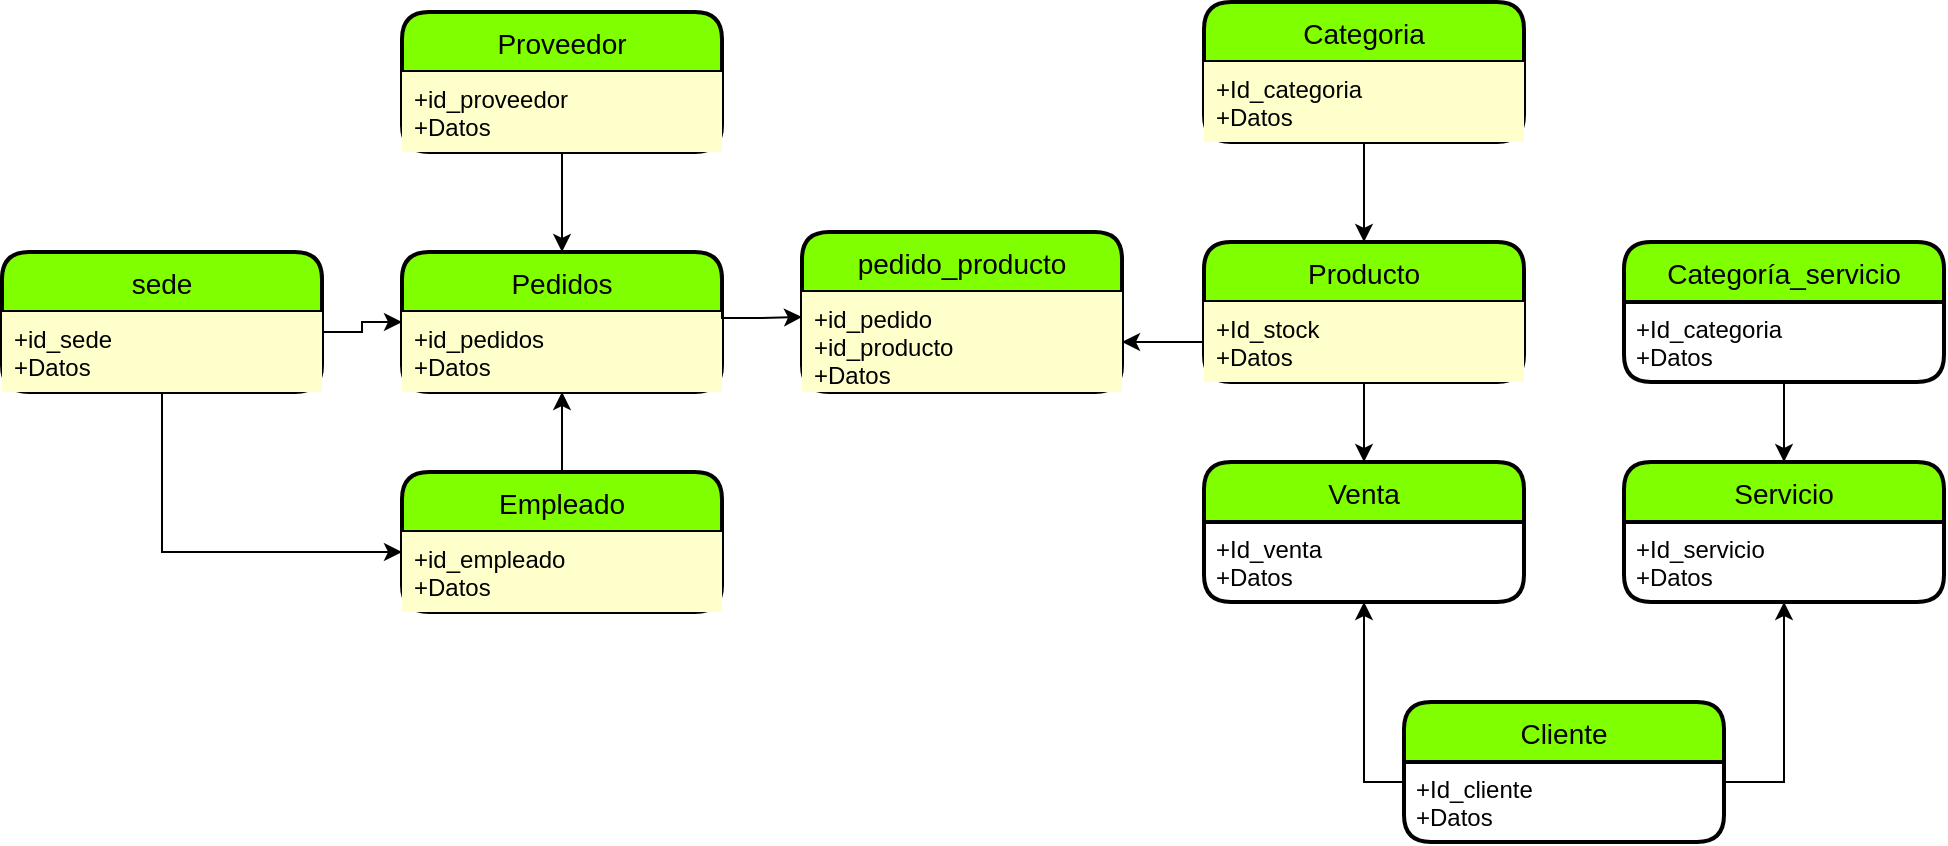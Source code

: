 <mxfile version="21.0.4" type="github">
  <diagram name="Página-1" id="QXGFcyqtO2LAgZ7RdORf">
    <mxGraphModel dx="2736" dy="1042" grid="1" gridSize="10" guides="1" tooltips="1" connect="1" arrows="1" fold="1" page="1" pageScale="1" pageWidth="827" pageHeight="1169" math="0" shadow="0">
      <root>
        <mxCell id="0" />
        <mxCell id="1" parent="0" />
        <mxCell id="vr5rwgL9Q3Kud_MAougq-15" value="Proveedor" style="swimlane;childLayout=stackLayout;horizontal=1;startSize=30;horizontalStack=0;rounded=1;fontSize=14;fontStyle=0;strokeWidth=2;resizeParent=0;resizeLast=1;shadow=0;dashed=0;align=center;fillColor=#80FF00;" parent="1" vertex="1">
          <mxGeometry x="-130" y="205" width="160" height="70" as="geometry" />
        </mxCell>
        <mxCell id="vr5rwgL9Q3Kud_MAougq-16" value="+id_proveedor&#xa;+Datos" style="align=left;strokeColor=none;fillColor=#FFFFCC;spacingLeft=4;fontSize=12;verticalAlign=top;resizable=0;rotatable=0;part=1;" parent="vr5rwgL9Q3Kud_MAougq-15" vertex="1">
          <mxGeometry y="30" width="160" height="40" as="geometry" />
        </mxCell>
        <mxCell id="vr5rwgL9Q3Kud_MAougq-17" value="Pedidos" style="swimlane;childLayout=stackLayout;horizontal=1;startSize=30;horizontalStack=0;rounded=1;fontSize=14;fontStyle=0;strokeWidth=2;resizeParent=0;resizeLast=1;shadow=0;dashed=0;align=center;fillColor=#80FF00;" parent="1" vertex="1">
          <mxGeometry x="-130" y="325" width="160" height="70" as="geometry" />
        </mxCell>
        <mxCell id="vr5rwgL9Q3Kud_MAougq-18" value="+id_pedidos&#xa;+Datos" style="align=left;strokeColor=none;fillColor=#FFFFCC;spacingLeft=4;fontSize=12;verticalAlign=top;resizable=0;rotatable=0;part=1;" parent="vr5rwgL9Q3Kud_MAougq-17" vertex="1">
          <mxGeometry y="30" width="160" height="40" as="geometry" />
        </mxCell>
        <mxCell id="vr5rwgL9Q3Kud_MAougq-20" style="edgeStyle=orthogonalEdgeStyle;rounded=0;orthogonalLoop=1;jettySize=auto;html=1;exitX=0.5;exitY=1;exitDx=0;exitDy=0;entryX=0.5;entryY=0;entryDx=0;entryDy=0;" parent="1" source="vr5rwgL9Q3Kud_MAougq-16" target="vr5rwgL9Q3Kud_MAougq-17" edge="1">
          <mxGeometry relative="1" as="geometry" />
        </mxCell>
        <mxCell id="vr5rwgL9Q3Kud_MAougq-23" style="edgeStyle=orthogonalEdgeStyle;rounded=0;orthogonalLoop=1;jettySize=auto;html=1;entryX=0.5;entryY=1;entryDx=0;entryDy=0;" parent="1" source="vr5rwgL9Q3Kud_MAougq-21" target="vr5rwgL9Q3Kud_MAougq-18" edge="1">
          <mxGeometry relative="1" as="geometry" />
        </mxCell>
        <mxCell id="vr5rwgL9Q3Kud_MAougq-21" value="Empleado" style="swimlane;childLayout=stackLayout;horizontal=1;startSize=30;horizontalStack=0;rounded=1;fontSize=14;fontStyle=0;strokeWidth=2;resizeParent=0;resizeLast=1;shadow=0;dashed=0;align=center;fillColor=#80FF00;" parent="1" vertex="1">
          <mxGeometry x="-130" y="435" width="160" height="70" as="geometry" />
        </mxCell>
        <mxCell id="vr5rwgL9Q3Kud_MAougq-22" value="+id_empleado&#xa;+Datos" style="align=left;strokeColor=none;fillColor=#FFFFCC;spacingLeft=4;fontSize=12;verticalAlign=top;resizable=0;rotatable=0;part=1;" parent="vr5rwgL9Q3Kud_MAougq-21" vertex="1">
          <mxGeometry y="30" width="160" height="40" as="geometry" />
        </mxCell>
        <mxCell id="vr5rwgL9Q3Kud_MAougq-24" value="pedido_producto" style="swimlane;childLayout=stackLayout;horizontal=1;startSize=30;horizontalStack=0;rounded=1;fontSize=14;fontStyle=0;strokeWidth=2;resizeParent=0;resizeLast=1;shadow=0;dashed=0;align=center;fillColor=#80FF00;" parent="1" vertex="1">
          <mxGeometry x="70" y="315" width="160" height="80" as="geometry" />
        </mxCell>
        <mxCell id="vr5rwgL9Q3Kud_MAougq-25" value="+id_pedido&#xa;+id_producto&#xa;+Datos" style="align=left;strokeColor=none;fillColor=#FFFFCC;spacingLeft=4;fontSize=12;verticalAlign=top;resizable=0;rotatable=0;part=1;" parent="vr5rwgL9Q3Kud_MAougq-24" vertex="1">
          <mxGeometry y="30" width="160" height="50" as="geometry" />
        </mxCell>
        <mxCell id="vr5rwgL9Q3Kud_MAougq-28" value="Producto" style="swimlane;childLayout=stackLayout;horizontal=1;startSize=30;horizontalStack=0;rounded=1;fontSize=14;fontStyle=0;strokeWidth=2;resizeParent=0;resizeLast=1;shadow=0;dashed=0;align=center;fillColor=#80FF00;" parent="1" vertex="1">
          <mxGeometry x="271" y="320" width="160" height="70" as="geometry" />
        </mxCell>
        <mxCell id="vr5rwgL9Q3Kud_MAougq-29" value="+Id_stock&#xa;+Datos" style="align=left;strokeColor=none;fillColor=#FFFFCC;spacingLeft=4;fontSize=12;verticalAlign=top;resizable=0;rotatable=0;part=1;" parent="vr5rwgL9Q3Kud_MAougq-28" vertex="1">
          <mxGeometry y="30" width="160" height="40" as="geometry" />
        </mxCell>
        <mxCell id="vr5rwgL9Q3Kud_MAougq-34" value="Categoria" style="swimlane;childLayout=stackLayout;horizontal=1;startSize=30;horizontalStack=0;rounded=1;fontSize=14;fontStyle=0;strokeWidth=2;resizeParent=0;resizeLast=1;shadow=0;dashed=0;align=center;fillColor=#80FF00;" parent="1" vertex="1">
          <mxGeometry x="271" y="200" width="160" height="70" as="geometry" />
        </mxCell>
        <mxCell id="vr5rwgL9Q3Kud_MAougq-35" value="+Id_categoria&#xa;+Datos" style="align=left;strokeColor=none;fillColor=#FFFFCC;spacingLeft=4;fontSize=12;verticalAlign=top;resizable=0;rotatable=0;part=1;" parent="vr5rwgL9Q3Kud_MAougq-34" vertex="1">
          <mxGeometry y="30" width="160" height="40" as="geometry" />
        </mxCell>
        <mxCell id="vr5rwgL9Q3Kud_MAougq-38" value="Venta" style="swimlane;childLayout=stackLayout;horizontal=1;startSize=30;horizontalStack=0;rounded=1;fontSize=14;fontStyle=0;strokeWidth=2;resizeParent=0;resizeLast=1;shadow=0;dashed=0;align=center;fillColor=#80FF00;" parent="1" vertex="1">
          <mxGeometry x="271" y="430" width="160" height="70" as="geometry">
            <mxRectangle x="320" y="430" width="80" height="30" as="alternateBounds" />
          </mxGeometry>
        </mxCell>
        <mxCell id="vr5rwgL9Q3Kud_MAougq-39" value="+Id_venta&#xa;+Datos" style="align=left;strokeColor=none;fillColor=none;spacingLeft=4;fontSize=12;verticalAlign=top;resizable=0;rotatable=0;part=1;" parent="vr5rwgL9Q3Kud_MAougq-38" vertex="1">
          <mxGeometry y="30" width="160" height="40" as="geometry" />
        </mxCell>
        <mxCell id="vr5rwgL9Q3Kud_MAougq-40" style="edgeStyle=orthogonalEdgeStyle;rounded=0;orthogonalLoop=1;jettySize=auto;html=1;exitX=0.5;exitY=1;exitDx=0;exitDy=0;entryX=0.5;entryY=0;entryDx=0;entryDy=0;" parent="1" source="vr5rwgL9Q3Kud_MAougq-29" target="vr5rwgL9Q3Kud_MAougq-38" edge="1">
          <mxGeometry relative="1" as="geometry" />
        </mxCell>
        <mxCell id="vr5rwgL9Q3Kud_MAougq-41" value="Servicio" style="swimlane;childLayout=stackLayout;horizontal=1;startSize=30;horizontalStack=0;rounded=1;fontSize=14;fontStyle=0;strokeWidth=2;resizeParent=0;resizeLast=1;shadow=0;dashed=0;align=center;fillColor=#80FF00;" parent="1" vertex="1">
          <mxGeometry x="481" y="430" width="160" height="70" as="geometry" />
        </mxCell>
        <mxCell id="vr5rwgL9Q3Kud_MAougq-42" value="+Id_servicio&#xa;+Datos" style="align=left;strokeColor=none;fillColor=none;spacingLeft=4;fontSize=12;verticalAlign=top;resizable=0;rotatable=0;part=1;" parent="vr5rwgL9Q3Kud_MAougq-41" vertex="1">
          <mxGeometry y="30" width="160" height="40" as="geometry" />
        </mxCell>
        <mxCell id="vr5rwgL9Q3Kud_MAougq-44" value="Cliente" style="swimlane;childLayout=stackLayout;horizontal=1;startSize=30;horizontalStack=0;rounded=1;fontSize=14;fontStyle=0;strokeWidth=2;resizeParent=0;resizeLast=1;shadow=0;dashed=0;align=center;fillColor=#80FF00;" parent="1" vertex="1">
          <mxGeometry x="371" y="550" width="160" height="70" as="geometry" />
        </mxCell>
        <mxCell id="vr5rwgL9Q3Kud_MAougq-45" value="+Id_cliente&#xa;+Datos" style="align=left;strokeColor=none;fillColor=none;spacingLeft=4;fontSize=12;verticalAlign=top;resizable=0;rotatable=0;part=1;" parent="vr5rwgL9Q3Kud_MAougq-44" vertex="1">
          <mxGeometry y="30" width="160" height="40" as="geometry" />
        </mxCell>
        <mxCell id="vr5rwgL9Q3Kud_MAougq-47" style="edgeStyle=orthogonalEdgeStyle;rounded=0;orthogonalLoop=1;jettySize=auto;html=1;exitX=1;exitY=0;exitDx=0;exitDy=0;entryX=0.5;entryY=1;entryDx=0;entryDy=0;" parent="1" source="vr5rwgL9Q3Kud_MAougq-45" target="vr5rwgL9Q3Kud_MAougq-42" edge="1">
          <mxGeometry relative="1" as="geometry">
            <Array as="points">
              <mxPoint x="531" y="590" />
              <mxPoint x="561" y="590" />
            </Array>
          </mxGeometry>
        </mxCell>
        <mxCell id="vr5rwgL9Q3Kud_MAougq-48" style="edgeStyle=orthogonalEdgeStyle;rounded=0;orthogonalLoop=1;jettySize=auto;html=1;exitX=0;exitY=0.25;exitDx=0;exitDy=0;" parent="1" source="vr5rwgL9Q3Kud_MAougq-45" target="vr5rwgL9Q3Kud_MAougq-39" edge="1">
          <mxGeometry relative="1" as="geometry" />
        </mxCell>
        <mxCell id="NqYA0sLlcYKFU1yslHez-1" value="Categoría_servicio" style="swimlane;childLayout=stackLayout;horizontal=1;startSize=30;horizontalStack=0;rounded=1;fontSize=14;fontStyle=0;strokeWidth=2;resizeParent=0;resizeLast=1;shadow=0;dashed=0;align=center;fillColor=#80FF00;" parent="1" vertex="1">
          <mxGeometry x="481" y="320" width="160" height="70" as="geometry" />
        </mxCell>
        <mxCell id="NqYA0sLlcYKFU1yslHez-2" value="+Id_categoria&#xa;+Datos" style="align=left;strokeColor=none;fillColor=none;spacingLeft=4;fontSize=12;verticalAlign=top;resizable=0;rotatable=0;part=1;" parent="NqYA0sLlcYKFU1yslHez-1" vertex="1">
          <mxGeometry y="30" width="160" height="40" as="geometry" />
        </mxCell>
        <mxCell id="zLEtbaGTQvapRK-hFVf--4" style="edgeStyle=orthogonalEdgeStyle;rounded=0;orthogonalLoop=1;jettySize=auto;html=1;exitX=0.5;exitY=1;exitDx=0;exitDy=0;entryX=0.5;entryY=0;entryDx=0;entryDy=0;" parent="1" source="vr5rwgL9Q3Kud_MAougq-35" target="vr5rwgL9Q3Kud_MAougq-28" edge="1">
          <mxGeometry relative="1" as="geometry" />
        </mxCell>
        <mxCell id="zLEtbaGTQvapRK-hFVf--5" style="edgeStyle=orthogonalEdgeStyle;rounded=0;orthogonalLoop=1;jettySize=auto;html=1;exitX=0.5;exitY=1;exitDx=0;exitDy=0;entryX=0.5;entryY=0;entryDx=0;entryDy=0;" parent="1" source="NqYA0sLlcYKFU1yslHez-2" target="vr5rwgL9Q3Kud_MAougq-41" edge="1">
          <mxGeometry relative="1" as="geometry" />
        </mxCell>
        <mxCell id="aQ_L_K3R3-eqQe358fcE-4" value="" style="edgeStyle=orthogonalEdgeStyle;rounded=0;orthogonalLoop=1;jettySize=auto;html=1;" edge="1" parent="1" source="vr5rwgL9Q3Kud_MAougq-29" target="vr5rwgL9Q3Kud_MAougq-25">
          <mxGeometry relative="1" as="geometry" />
        </mxCell>
        <mxCell id="aQ_L_K3R3-eqQe358fcE-6" style="edgeStyle=orthogonalEdgeStyle;rounded=0;orthogonalLoop=1;jettySize=auto;html=1;exitX=1;exitY=0;exitDx=0;exitDy=0;entryX=0;entryY=0.25;entryDx=0;entryDy=0;" edge="1" parent="1" source="vr5rwgL9Q3Kud_MAougq-18" target="vr5rwgL9Q3Kud_MAougq-25">
          <mxGeometry relative="1" as="geometry">
            <Array as="points">
              <mxPoint x="30" y="358" />
              <mxPoint x="50" y="358" />
            </Array>
          </mxGeometry>
        </mxCell>
        <mxCell id="aQ_L_K3R3-eqQe358fcE-7" value="sede" style="swimlane;childLayout=stackLayout;horizontal=1;startSize=30;horizontalStack=0;rounded=1;fontSize=14;fontStyle=0;strokeWidth=2;resizeParent=0;resizeLast=1;shadow=0;dashed=0;align=center;fillColor=#80FF00;" vertex="1" parent="1">
          <mxGeometry x="-330" y="325" width="160" height="70" as="geometry" />
        </mxCell>
        <mxCell id="aQ_L_K3R3-eqQe358fcE-8" value="+id_sede&#xa;+Datos" style="align=left;strokeColor=none;fillColor=#FFFFCC;spacingLeft=4;fontSize=12;verticalAlign=top;resizable=0;rotatable=0;part=1;" vertex="1" parent="aQ_L_K3R3-eqQe358fcE-7">
          <mxGeometry y="30" width="160" height="40" as="geometry" />
        </mxCell>
        <mxCell id="aQ_L_K3R3-eqQe358fcE-9" style="edgeStyle=orthogonalEdgeStyle;rounded=0;orthogonalLoop=1;jettySize=auto;html=1;exitX=1;exitY=0.25;exitDx=0;exitDy=0;entryX=0;entryY=0.5;entryDx=0;entryDy=0;" edge="1" parent="1" source="aQ_L_K3R3-eqQe358fcE-8" target="vr5rwgL9Q3Kud_MAougq-17">
          <mxGeometry relative="1" as="geometry" />
        </mxCell>
        <mxCell id="aQ_L_K3R3-eqQe358fcE-10" style="edgeStyle=orthogonalEdgeStyle;rounded=0;orthogonalLoop=1;jettySize=auto;html=1;exitX=0.5;exitY=1;exitDx=0;exitDy=0;entryX=0;entryY=0.25;entryDx=0;entryDy=0;" edge="1" parent="1" source="aQ_L_K3R3-eqQe358fcE-8" target="vr5rwgL9Q3Kud_MAougq-22">
          <mxGeometry relative="1" as="geometry" />
        </mxCell>
      </root>
    </mxGraphModel>
  </diagram>
</mxfile>
